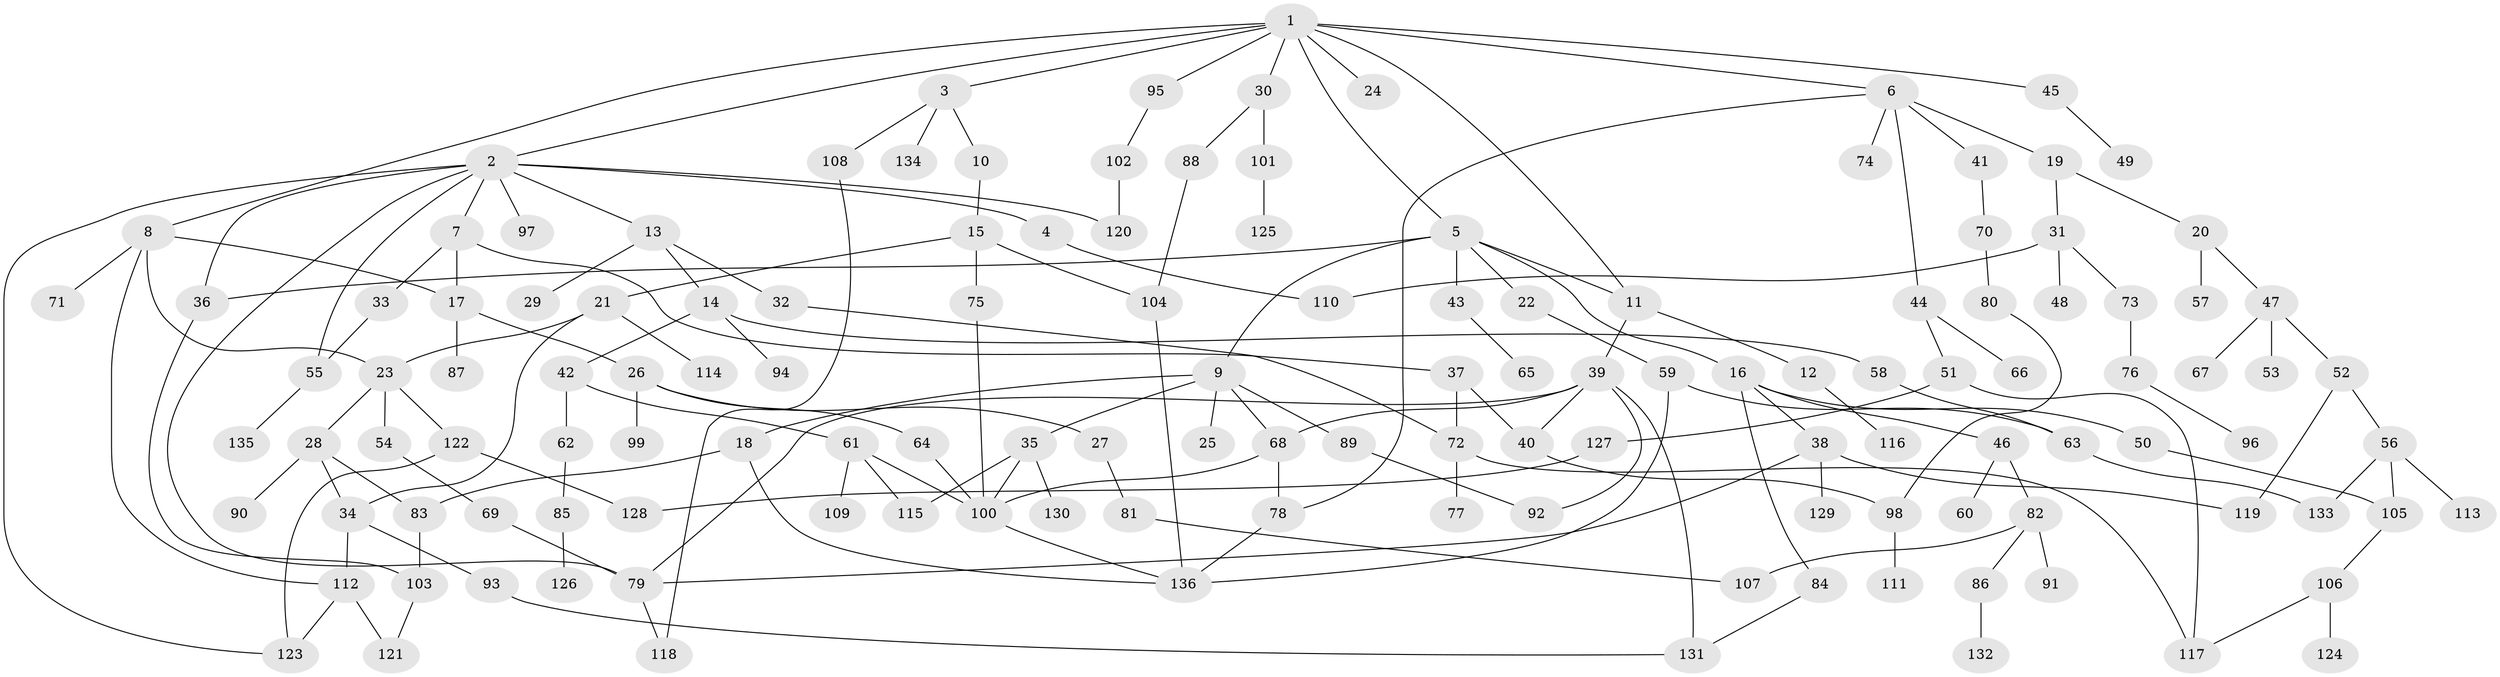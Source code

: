 // coarse degree distribution, {8: 0.029411764705882353, 3: 0.36764705882352944, 2: 0.23529411764705882, 7: 0.029411764705882353, 5: 0.10294117647058823, 1: 0.1323529411764706, 4: 0.058823529411764705, 9: 0.014705882352941176, 6: 0.029411764705882353}
// Generated by graph-tools (version 1.1) at 2025/36/03/04/25 23:36:03]
// undirected, 136 vertices, 179 edges
graph export_dot {
  node [color=gray90,style=filled];
  1;
  2;
  3;
  4;
  5;
  6;
  7;
  8;
  9;
  10;
  11;
  12;
  13;
  14;
  15;
  16;
  17;
  18;
  19;
  20;
  21;
  22;
  23;
  24;
  25;
  26;
  27;
  28;
  29;
  30;
  31;
  32;
  33;
  34;
  35;
  36;
  37;
  38;
  39;
  40;
  41;
  42;
  43;
  44;
  45;
  46;
  47;
  48;
  49;
  50;
  51;
  52;
  53;
  54;
  55;
  56;
  57;
  58;
  59;
  60;
  61;
  62;
  63;
  64;
  65;
  66;
  67;
  68;
  69;
  70;
  71;
  72;
  73;
  74;
  75;
  76;
  77;
  78;
  79;
  80;
  81;
  82;
  83;
  84;
  85;
  86;
  87;
  88;
  89;
  90;
  91;
  92;
  93;
  94;
  95;
  96;
  97;
  98;
  99;
  100;
  101;
  102;
  103;
  104;
  105;
  106;
  107;
  108;
  109;
  110;
  111;
  112;
  113;
  114;
  115;
  116;
  117;
  118;
  119;
  120;
  121;
  122;
  123;
  124;
  125;
  126;
  127;
  128;
  129;
  130;
  131;
  132;
  133;
  134;
  135;
  136;
  1 -- 2;
  1 -- 3;
  1 -- 5;
  1 -- 6;
  1 -- 8;
  1 -- 24;
  1 -- 30;
  1 -- 45;
  1 -- 95;
  1 -- 11;
  2 -- 4;
  2 -- 7;
  2 -- 13;
  2 -- 36;
  2 -- 55;
  2 -- 97;
  2 -- 120;
  2 -- 123;
  2 -- 79;
  3 -- 10;
  3 -- 108;
  3 -- 134;
  4 -- 110;
  5 -- 9;
  5 -- 11;
  5 -- 16;
  5 -- 22;
  5 -- 43;
  5 -- 36;
  6 -- 19;
  6 -- 41;
  6 -- 44;
  6 -- 74;
  6 -- 78;
  7 -- 33;
  7 -- 37;
  7 -- 17;
  8 -- 17;
  8 -- 23;
  8 -- 71;
  8 -- 112;
  9 -- 18;
  9 -- 25;
  9 -- 35;
  9 -- 68;
  9 -- 89;
  10 -- 15;
  11 -- 12;
  11 -- 39;
  12 -- 116;
  13 -- 14;
  13 -- 29;
  13 -- 32;
  14 -- 42;
  14 -- 58;
  14 -- 94;
  15 -- 21;
  15 -- 75;
  15 -- 104;
  16 -- 38;
  16 -- 46;
  16 -- 50;
  16 -- 84;
  17 -- 26;
  17 -- 87;
  18 -- 83;
  18 -- 136;
  19 -- 20;
  19 -- 31;
  20 -- 47;
  20 -- 57;
  21 -- 34;
  21 -- 114;
  21 -- 23;
  22 -- 59;
  23 -- 28;
  23 -- 54;
  23 -- 122;
  26 -- 27;
  26 -- 64;
  26 -- 99;
  27 -- 81;
  28 -- 90;
  28 -- 83;
  28 -- 34;
  30 -- 88;
  30 -- 101;
  31 -- 48;
  31 -- 73;
  31 -- 110;
  32 -- 72;
  33 -- 55;
  34 -- 93;
  34 -- 112;
  35 -- 115;
  35 -- 130;
  35 -- 100;
  36 -- 103;
  37 -- 72;
  37 -- 40;
  38 -- 129;
  38 -- 79;
  38 -- 119;
  39 -- 40;
  39 -- 131;
  39 -- 79;
  39 -- 92;
  39 -- 68;
  40 -- 98;
  41 -- 70;
  42 -- 61;
  42 -- 62;
  43 -- 65;
  44 -- 51;
  44 -- 66;
  45 -- 49;
  46 -- 60;
  46 -- 82;
  47 -- 52;
  47 -- 53;
  47 -- 67;
  50 -- 105;
  51 -- 127;
  51 -- 117;
  52 -- 56;
  52 -- 119;
  54 -- 69;
  55 -- 135;
  56 -- 113;
  56 -- 105;
  56 -- 133;
  58 -- 63;
  59 -- 63;
  59 -- 136;
  61 -- 109;
  61 -- 115;
  61 -- 100;
  62 -- 85;
  63 -- 133;
  64 -- 100;
  68 -- 78;
  68 -- 100;
  69 -- 79;
  70 -- 80;
  72 -- 77;
  72 -- 117;
  73 -- 76;
  75 -- 100;
  76 -- 96;
  78 -- 136;
  79 -- 118;
  80 -- 98;
  81 -- 107;
  82 -- 86;
  82 -- 91;
  82 -- 107;
  83 -- 103;
  84 -- 131;
  85 -- 126;
  86 -- 132;
  88 -- 104;
  89 -- 92;
  93 -- 131;
  95 -- 102;
  98 -- 111;
  100 -- 136;
  101 -- 125;
  102 -- 120;
  103 -- 121;
  104 -- 136;
  105 -- 106;
  106 -- 124;
  106 -- 117;
  108 -- 118;
  112 -- 123;
  112 -- 121;
  122 -- 128;
  122 -- 123;
  127 -- 128;
}
